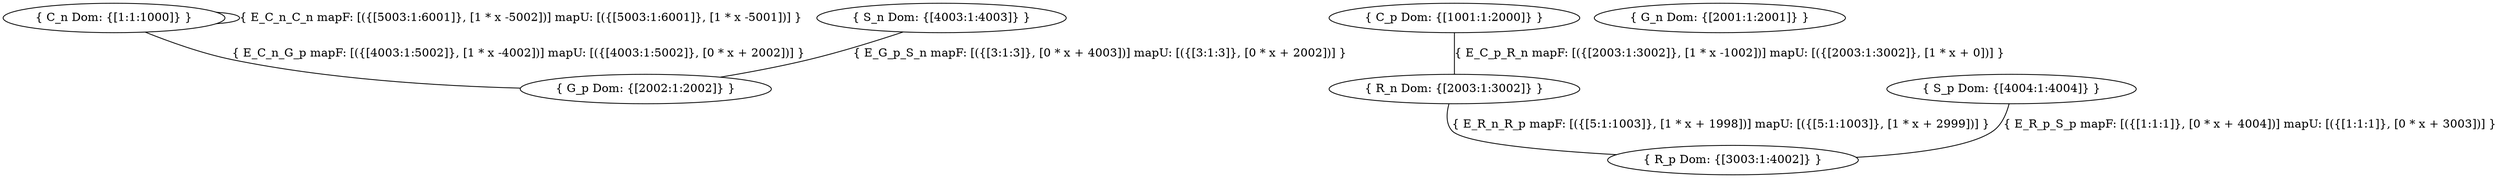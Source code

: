 digraph G{
    ratio="fill"
    node[shape="ellipse"]
    C_n [label="{ C_n Dom: {[1:1:1000]} }"]
    C_p [label="{ C_p Dom: {[1001:1:2000]} }"]
    G_n [label="{ G_n Dom: {[2001:1:2001]} }"]
    G_p [label="{ G_p Dom: {[2002:1:2002]} }"]
    R_n [label="{ R_n Dom: {[2003:1:3002]} }"]
    R_p [label="{ R_p Dom: {[3003:1:4002]} }"]
    S_n [label="{ S_n Dom: {[4003:1:4003]} }"]
    S_p [label="{ S_p Dom: {[4004:1:4004]} }"]
    
S_p -> R_p [label="{ E_R_p_S_p mapF: [({[1:1:1]}, [0 * x + 4004])] mapU: [({[1:1:1]}, [0 * x + 3003])] }", arrowhead="none"]
    S_n -> G_p [label="{ E_G_p_S_n mapF: [({[3:1:3]}, [0 * x + 4003])] mapU: [({[3:1:3]}, [0 * x + 2002])] }", arrowhead="none"]
    R_n -> R_p [label="{ E_R_n_R_p mapF: [({[5:1:1003]}, [1 * x + 1998])] mapU: [({[5:1:1003]}, [1 * x + 2999])] }", arrowhead="none"]
    C_p -> R_n [label="{ E_C_p_R_n mapF: [({[2003:1:3002]}, [1 * x -1002])] mapU: [({[2003:1:3002]}, [1 * x + 0])] }", arrowhead="none"]
    C_n -> G_p [label="{ E_C_n_G_p mapF: [({[4003:1:5002]}, [1 * x -4002])] mapU: [({[4003:1:5002]}, [0 * x + 2002])] }", arrowhead="none"]
    C_n -> C_n [label="{ E_C_n_C_n mapF: [({[5003:1:6001]}, [1 * x -5002])] mapU: [({[5003:1:6001]}, [1 * x -5001])] }", arrowhead="none"]
    
}
